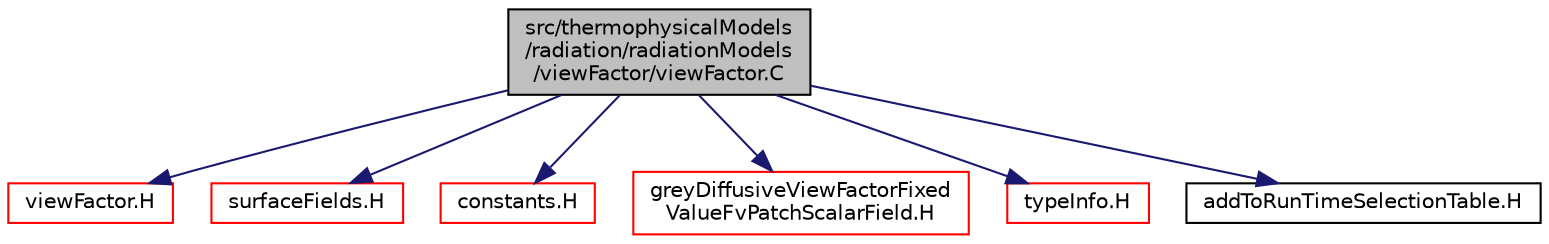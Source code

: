 digraph "src/thermophysicalModels/radiation/radiationModels/viewFactor/viewFactor.C"
{
  bgcolor="transparent";
  edge [fontname="Helvetica",fontsize="10",labelfontname="Helvetica",labelfontsize="10"];
  node [fontname="Helvetica",fontsize="10",shape=record];
  Node0 [label="src/thermophysicalModels\l/radiation/radiationModels\l/viewFactor/viewFactor.C",height=0.2,width=0.4,color="black", fillcolor="grey75", style="filled", fontcolor="black"];
  Node0 -> Node1 [color="midnightblue",fontsize="10",style="solid",fontname="Helvetica"];
  Node1 [label="viewFactor.H",height=0.2,width=0.4,color="red",URL="$a16448.html"];
  Node0 -> Node340 [color="midnightblue",fontsize="10",style="solid",fontname="Helvetica"];
  Node340 [label="surfaceFields.H",height=0.2,width=0.4,color="red",URL="$a02897.html",tooltip="Foam::surfaceFields. "];
  Node0 -> Node347 [color="midnightblue",fontsize="10",style="solid",fontname="Helvetica"];
  Node347 [label="constants.H",height=0.2,width=0.4,color="red",URL="$a10931.html"];
  Node0 -> Node354 [color="midnightblue",fontsize="10",style="solid",fontname="Helvetica"];
  Node354 [label="greyDiffusiveViewFactorFixed\lValueFvPatchScalarField.H",height=0.2,width=0.4,color="red",URL="$a16358.html"];
  Node0 -> Node66 [color="midnightblue",fontsize="10",style="solid",fontname="Helvetica"];
  Node66 [label="typeInfo.H",height=0.2,width=0.4,color="red",URL="$a10055.html"];
  Node0 -> Node358 [color="midnightblue",fontsize="10",style="solid",fontname="Helvetica"];
  Node358 [label="addToRunTimeSelectionTable.H",height=0.2,width=0.4,color="black",URL="$a09989.html",tooltip="Macros for easy insertion into run-time selection tables. "];
}

